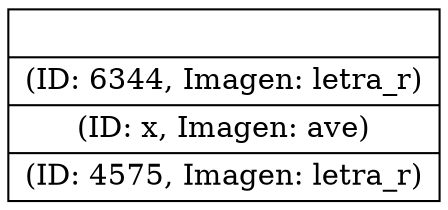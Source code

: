 digraph pila{
rankdir=LR;
node[shape = record]nodo0 [label="|(ID: 6344, Imagen: letra_r)|(ID: x, Imagen: ave)|(ID: 4575, Imagen: letra_r)"]; 
}